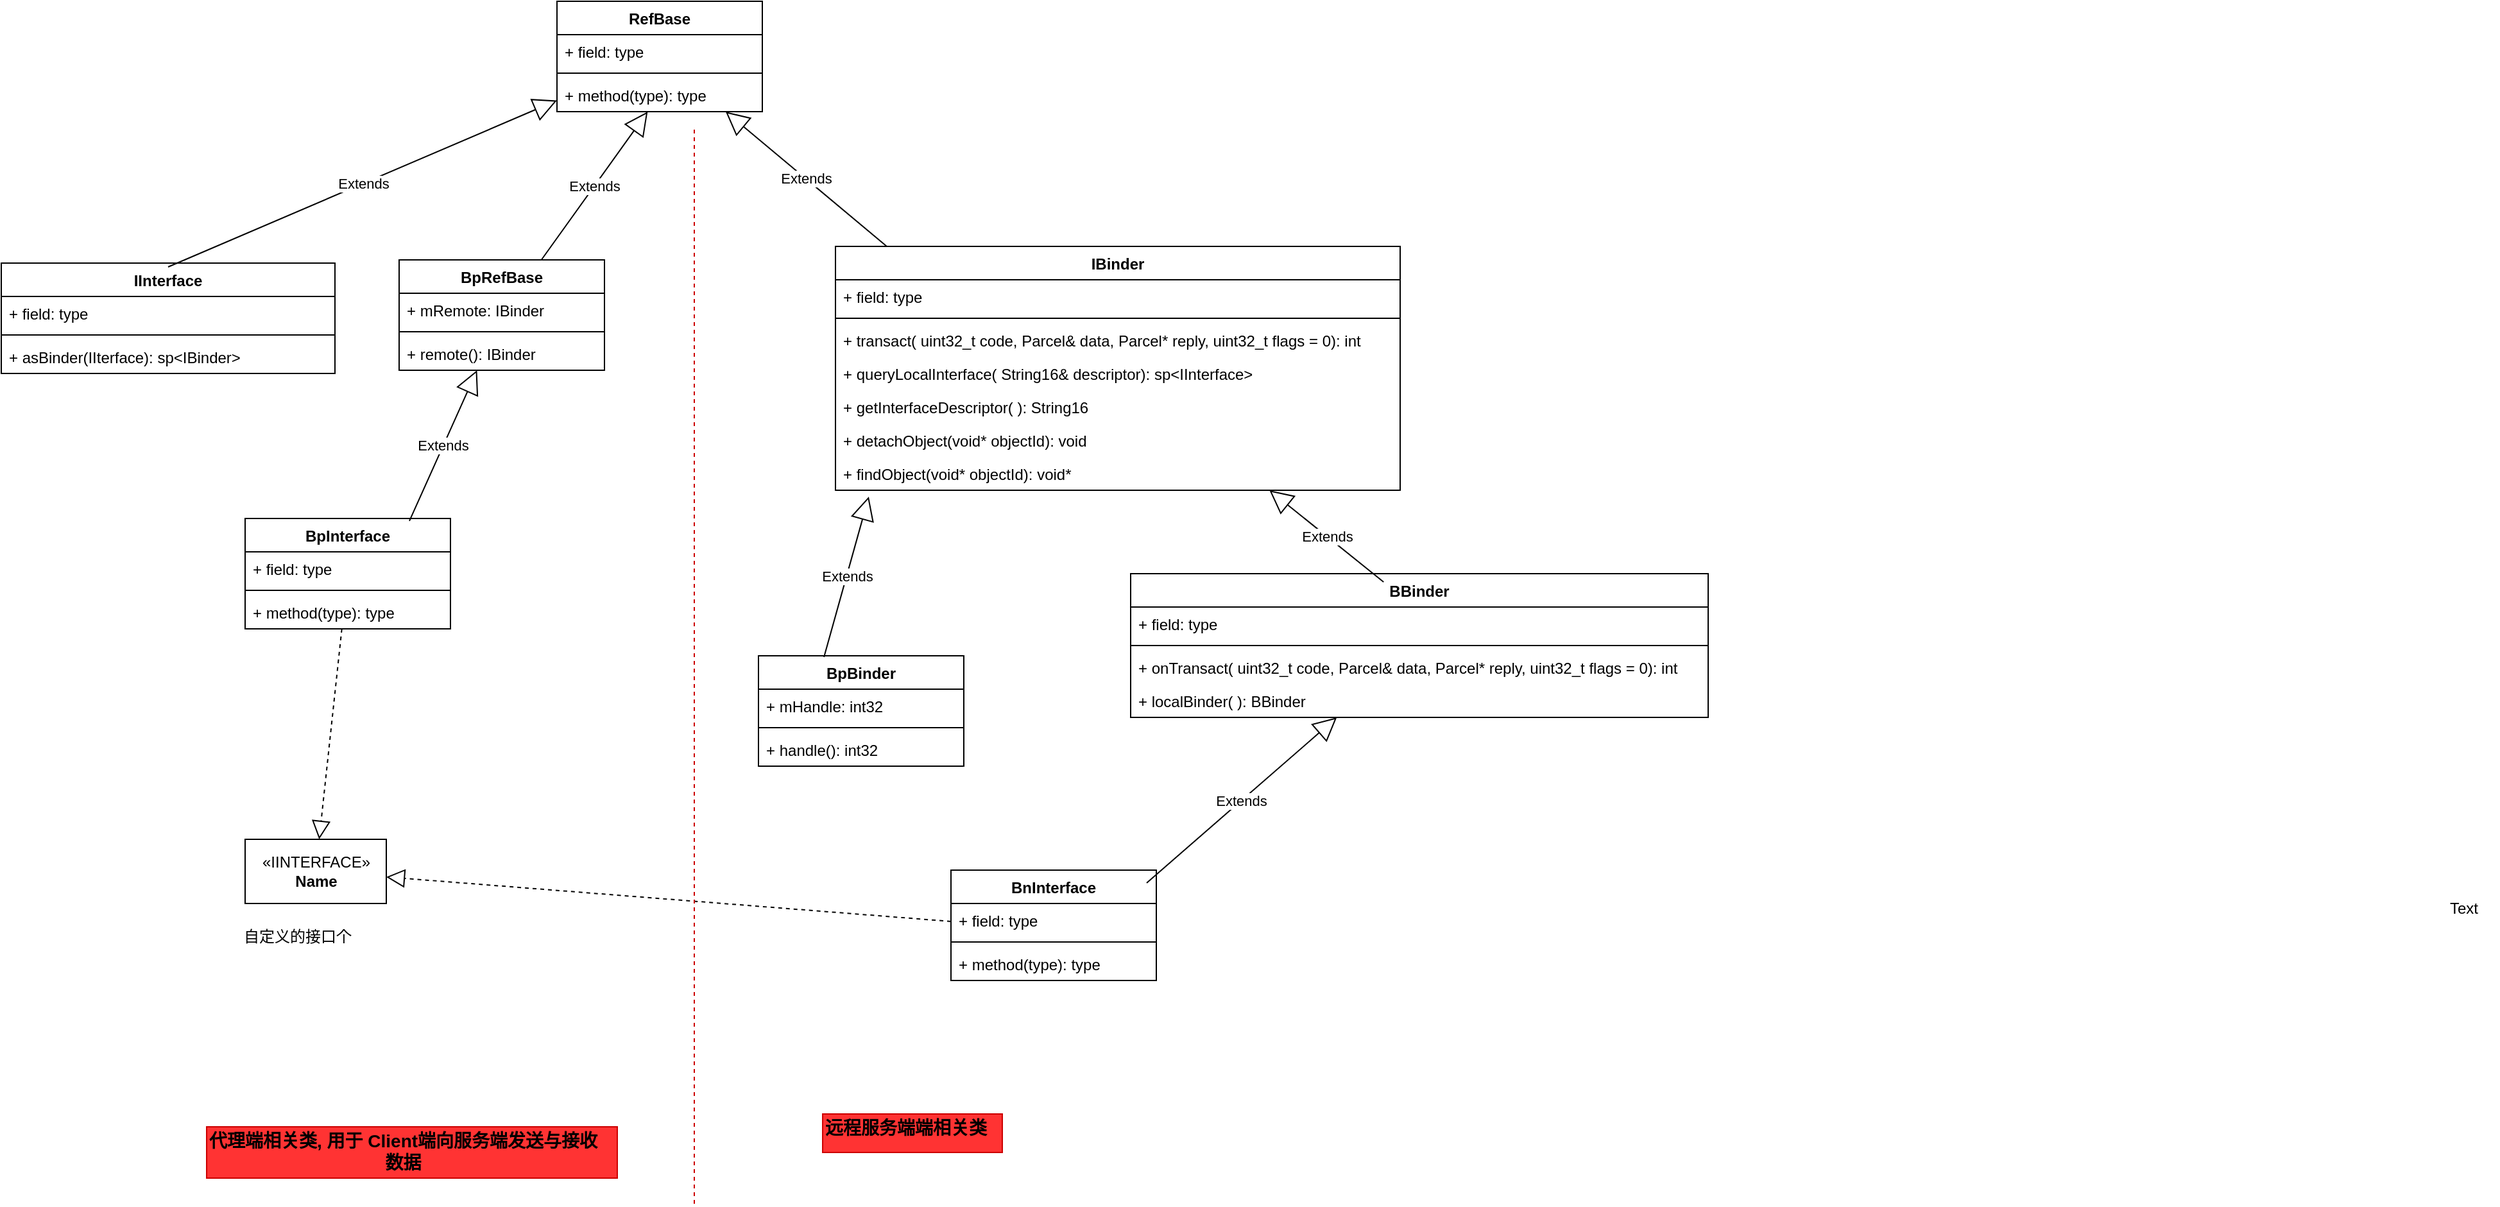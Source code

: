<mxfile version="10.7.7" type="device"><diagram id="rPBXQegUISrj8NRK1aNs" name="Page-1"><mxGraphModel dx="2204" dy="842" grid="1" gridSize="10" guides="1" tooltips="1" connect="1" arrows="1" fold="1" page="1" pageScale="1" pageWidth="827" pageHeight="1169" math="0" shadow="0"><root><mxCell id="0"/><mxCell id="1" parent="0"/><mxCell id="iMvduRRT9I2tHPh65GPL-1" value="RefBase" style="swimlane;fontStyle=1;align=center;verticalAlign=top;childLayout=stackLayout;horizontal=1;startSize=26;horizontalStack=0;resizeParent=1;resizeParentMax=0;resizeLast=0;collapsible=1;marginBottom=0;" vertex="1" parent="1"><mxGeometry x="333" y="123" width="160" height="86" as="geometry"/></mxCell><mxCell id="iMvduRRT9I2tHPh65GPL-2" value="+ field: type" style="text;strokeColor=none;fillColor=none;align=left;verticalAlign=top;spacingLeft=4;spacingRight=4;overflow=hidden;rotatable=0;points=[[0,0.5],[1,0.5]];portConstraint=eastwest;" vertex="1" parent="iMvduRRT9I2tHPh65GPL-1"><mxGeometry y="26" width="160" height="26" as="geometry"/></mxCell><mxCell id="iMvduRRT9I2tHPh65GPL-3" value="" style="line;strokeWidth=1;fillColor=none;align=left;verticalAlign=middle;spacingTop=-1;spacingLeft=3;spacingRight=3;rotatable=0;labelPosition=right;points=[];portConstraint=eastwest;" vertex="1" parent="iMvduRRT9I2tHPh65GPL-1"><mxGeometry y="52" width="160" height="8" as="geometry"/></mxCell><mxCell id="iMvduRRT9I2tHPh65GPL-4" value="+ method(type): type" style="text;strokeColor=none;fillColor=none;align=left;verticalAlign=top;spacingLeft=4;spacingRight=4;overflow=hidden;rotatable=0;points=[[0,0.5],[1,0.5]];portConstraint=eastwest;" vertex="1" parent="iMvduRRT9I2tHPh65GPL-1"><mxGeometry y="60" width="160" height="26" as="geometry"/></mxCell><mxCell id="iMvduRRT9I2tHPh65GPL-5" value="IBinder&#10;&#10;" style="swimlane;fontStyle=1;align=center;verticalAlign=top;childLayout=stackLayout;horizontal=1;startSize=26;horizontalStack=0;resizeParent=1;resizeParentMax=0;resizeLast=0;collapsible=1;marginBottom=0;" vertex="1" parent="1"><mxGeometry x="550" y="314" width="440" height="190" as="geometry"/></mxCell><mxCell id="iMvduRRT9I2tHPh65GPL-36" value="Extends" style="endArrow=block;endSize=16;endFill=0;html=1;" edge="1" parent="iMvduRRT9I2tHPh65GPL-5" target="iMvduRRT9I2tHPh65GPL-1"><mxGeometry width="160" relative="1" as="geometry"><mxPoint x="40" as="sourcePoint"/><mxPoint x="200" as="targetPoint"/></mxGeometry></mxCell><mxCell id="iMvduRRT9I2tHPh65GPL-6" value="+ field: type" style="text;strokeColor=none;fillColor=none;align=left;verticalAlign=top;spacingLeft=4;spacingRight=4;overflow=hidden;rotatable=0;points=[[0,0.5],[1,0.5]];portConstraint=eastwest;" vertex="1" parent="iMvduRRT9I2tHPh65GPL-5"><mxGeometry y="26" width="440" height="26" as="geometry"/></mxCell><mxCell id="iMvduRRT9I2tHPh65GPL-7" value="" style="line;strokeWidth=1;fillColor=none;align=left;verticalAlign=middle;spacingTop=-1;spacingLeft=3;spacingRight=3;rotatable=0;labelPosition=right;points=[];portConstraint=eastwest;" vertex="1" parent="iMvduRRT9I2tHPh65GPL-5"><mxGeometry y="52" width="440" height="8" as="geometry"/></mxCell><mxCell id="iMvduRRT9I2tHPh65GPL-8" value="+ transact(   uint32_t code, Parcel&amp; data, Parcel* reply, uint32_t flags = 0): int" style="text;strokeColor=none;fillColor=none;align=left;verticalAlign=top;spacingLeft=4;spacingRight=4;overflow=hidden;rotatable=0;points=[[0,0.5],[1,0.5]];portConstraint=eastwest;" vertex="1" parent="iMvduRRT9I2tHPh65GPL-5"><mxGeometry y="60" width="440" height="26" as="geometry"/></mxCell><mxCell id="iMvduRRT9I2tHPh65GPL-37" value="+ queryLocalInterface( String16&amp; descriptor): sp&lt;IInterface&gt;&#10;" style="text;strokeColor=none;fillColor=none;align=left;verticalAlign=top;spacingLeft=4;spacingRight=4;overflow=hidden;rotatable=0;points=[[0,0.5],[1,0.5]];portConstraint=eastwest;" vertex="1" parent="iMvduRRT9I2tHPh65GPL-5"><mxGeometry y="86" width="440" height="26" as="geometry"/></mxCell><mxCell id="iMvduRRT9I2tHPh65GPL-38" value="+ getInterfaceDescriptor( ): String16&#10;" style="text;strokeColor=none;fillColor=none;align=left;verticalAlign=top;spacingLeft=4;spacingRight=4;overflow=hidden;rotatable=0;points=[[0,0.5],[1,0.5]];portConstraint=eastwest;" vertex="1" parent="iMvduRRT9I2tHPh65GPL-5"><mxGeometry y="112" width="440" height="26" as="geometry"/></mxCell><mxCell id="iMvduRRT9I2tHPh65GPL-40" value="+ detachObject(void* objectId): void&#10;" style="text;strokeColor=none;fillColor=none;align=left;verticalAlign=top;spacingLeft=4;spacingRight=4;overflow=hidden;rotatable=0;points=[[0,0.5],[1,0.5]];portConstraint=eastwest;" vertex="1" parent="iMvduRRT9I2tHPh65GPL-5"><mxGeometry y="138" width="440" height="26" as="geometry"/></mxCell><mxCell id="iMvduRRT9I2tHPh65GPL-41" value="+ findObject(void* objectId): void*&#10;" style="text;strokeColor=none;fillColor=none;align=left;verticalAlign=top;spacingLeft=4;spacingRight=4;overflow=hidden;rotatable=0;points=[[0,0.5],[1,0.5]];portConstraint=eastwest;" vertex="1" parent="iMvduRRT9I2tHPh65GPL-5"><mxGeometry y="164" width="440" height="26" as="geometry"/></mxCell><mxCell id="iMvduRRT9I2tHPh65GPL-9" value="IInterface" style="swimlane;fontStyle=1;align=center;verticalAlign=top;childLayout=stackLayout;horizontal=1;startSize=26;horizontalStack=0;resizeParent=1;resizeParentMax=0;resizeLast=0;collapsible=1;marginBottom=0;" vertex="1" parent="1"><mxGeometry x="-100" y="327" width="260" height="86" as="geometry"/></mxCell><mxCell id="iMvduRRT9I2tHPh65GPL-42" value="Extends" style="endArrow=block;endSize=16;endFill=0;html=1;" edge="1" parent="iMvduRRT9I2tHPh65GPL-9" target="iMvduRRT9I2tHPh65GPL-1"><mxGeometry width="160" relative="1" as="geometry"><mxPoint x="130" y="3" as="sourcePoint"/><mxPoint x="290" y="3" as="targetPoint"/></mxGeometry></mxCell><mxCell id="iMvduRRT9I2tHPh65GPL-10" value="+ field: type" style="text;strokeColor=none;fillColor=none;align=left;verticalAlign=top;spacingLeft=4;spacingRight=4;overflow=hidden;rotatable=0;points=[[0,0.5],[1,0.5]];portConstraint=eastwest;" vertex="1" parent="iMvduRRT9I2tHPh65GPL-9"><mxGeometry y="26" width="260" height="26" as="geometry"/></mxCell><mxCell id="iMvduRRT9I2tHPh65GPL-11" value="" style="line;strokeWidth=1;fillColor=none;align=left;verticalAlign=middle;spacingTop=-1;spacingLeft=3;spacingRight=3;rotatable=0;labelPosition=right;points=[];portConstraint=eastwest;" vertex="1" parent="iMvduRRT9I2tHPh65GPL-9"><mxGeometry y="52" width="260" height="8" as="geometry"/></mxCell><mxCell id="iMvduRRT9I2tHPh65GPL-12" value="+ asBinder(IIterface): sp&lt;IBinder&gt;" style="text;strokeColor=none;fillColor=none;align=left;verticalAlign=top;spacingLeft=4;spacingRight=4;overflow=hidden;rotatable=0;points=[[0,0.5],[1,0.5]];portConstraint=eastwest;" vertex="1" parent="iMvduRRT9I2tHPh65GPL-9"><mxGeometry y="60" width="260" height="26" as="geometry"/></mxCell><mxCell id="iMvduRRT9I2tHPh65GPL-13" value="BBinder" style="swimlane;fontStyle=1;align=center;verticalAlign=top;childLayout=stackLayout;horizontal=1;startSize=26;horizontalStack=0;resizeParent=1;resizeParentMax=0;resizeLast=0;collapsible=1;marginBottom=0;" vertex="1" parent="1"><mxGeometry x="780" y="569" width="450" height="112" as="geometry"/></mxCell><mxCell id="iMvduRRT9I2tHPh65GPL-14" value="+ field: type" style="text;strokeColor=none;fillColor=none;align=left;verticalAlign=top;spacingLeft=4;spacingRight=4;overflow=hidden;rotatable=0;points=[[0,0.5],[1,0.5]];portConstraint=eastwest;" vertex="1" parent="iMvduRRT9I2tHPh65GPL-13"><mxGeometry y="26" width="450" height="26" as="geometry"/></mxCell><mxCell id="iMvduRRT9I2tHPh65GPL-15" value="" style="line;strokeWidth=1;fillColor=none;align=left;verticalAlign=middle;spacingTop=-1;spacingLeft=3;spacingRight=3;rotatable=0;labelPosition=right;points=[];portConstraint=eastwest;" vertex="1" parent="iMvduRRT9I2tHPh65GPL-13"><mxGeometry y="52" width="450" height="8" as="geometry"/></mxCell><mxCell id="iMvduRRT9I2tHPh65GPL-16" value="+ onTransact( uint32_t code, Parcel&amp; data, Parcel* reply, uint32_t flags = 0): int" style="text;strokeColor=none;fillColor=none;align=left;verticalAlign=top;spacingLeft=4;spacingRight=4;overflow=hidden;rotatable=0;points=[[0,0.5],[1,0.5]];portConstraint=eastwest;" vertex="1" parent="iMvduRRT9I2tHPh65GPL-13"><mxGeometry y="60" width="450" height="26" as="geometry"/></mxCell><mxCell id="iMvduRRT9I2tHPh65GPL-39" value="+ localBinder( ): BBinder&#10;" style="text;strokeColor=none;fillColor=none;align=left;verticalAlign=top;spacingLeft=4;spacingRight=4;overflow=hidden;rotatable=0;points=[[0,0.5],[1,0.5]];portConstraint=eastwest;" vertex="1" parent="iMvduRRT9I2tHPh65GPL-13"><mxGeometry y="86" width="450" height="26" as="geometry"/></mxCell><mxCell id="iMvduRRT9I2tHPh65GPL-17" value="BpBinder" style="swimlane;fontStyle=1;align=center;verticalAlign=top;childLayout=stackLayout;horizontal=1;startSize=26;horizontalStack=0;resizeParent=1;resizeParentMax=0;resizeLast=0;collapsible=1;marginBottom=0;" vertex="1" parent="1"><mxGeometry x="490" y="633" width="160" height="86" as="geometry"/></mxCell><mxCell id="iMvduRRT9I2tHPh65GPL-18" value="+ mHandle: int32&#10;" style="text;strokeColor=none;fillColor=none;align=left;verticalAlign=top;spacingLeft=4;spacingRight=4;overflow=hidden;rotatable=0;points=[[0,0.5],[1,0.5]];portConstraint=eastwest;" vertex="1" parent="iMvduRRT9I2tHPh65GPL-17"><mxGeometry y="26" width="160" height="26" as="geometry"/></mxCell><mxCell id="iMvduRRT9I2tHPh65GPL-19" value="" style="line;strokeWidth=1;fillColor=none;align=left;verticalAlign=middle;spacingTop=-1;spacingLeft=3;spacingRight=3;rotatable=0;labelPosition=right;points=[];portConstraint=eastwest;" vertex="1" parent="iMvduRRT9I2tHPh65GPL-17"><mxGeometry y="52" width="160" height="8" as="geometry"/></mxCell><mxCell id="iMvduRRT9I2tHPh65GPL-20" value="+ handle(): int32&#10;" style="text;strokeColor=none;fillColor=none;align=left;verticalAlign=top;spacingLeft=4;spacingRight=4;overflow=hidden;rotatable=0;points=[[0,0.5],[1,0.5]];portConstraint=eastwest;" vertex="1" parent="iMvduRRT9I2tHPh65GPL-17"><mxGeometry y="60" width="160" height="26" as="geometry"/></mxCell><mxCell id="iMvduRRT9I2tHPh65GPL-21" value="BpInterface" style="swimlane;fontStyle=1;align=center;verticalAlign=top;childLayout=stackLayout;horizontal=1;startSize=26;horizontalStack=0;resizeParent=1;resizeParentMax=0;resizeLast=0;collapsible=1;marginBottom=0;" vertex="1" parent="1"><mxGeometry x="90" y="526" width="160" height="86" as="geometry"/></mxCell><mxCell id="iMvduRRT9I2tHPh65GPL-22" value="+ field: type" style="text;strokeColor=none;fillColor=none;align=left;verticalAlign=top;spacingLeft=4;spacingRight=4;overflow=hidden;rotatable=0;points=[[0,0.5],[1,0.5]];portConstraint=eastwest;" vertex="1" parent="iMvduRRT9I2tHPh65GPL-21"><mxGeometry y="26" width="160" height="26" as="geometry"/></mxCell><mxCell id="iMvduRRT9I2tHPh65GPL-23" value="" style="line;strokeWidth=1;fillColor=none;align=left;verticalAlign=middle;spacingTop=-1;spacingLeft=3;spacingRight=3;rotatable=0;labelPosition=right;points=[];portConstraint=eastwest;" vertex="1" parent="iMvduRRT9I2tHPh65GPL-21"><mxGeometry y="52" width="160" height="8" as="geometry"/></mxCell><mxCell id="iMvduRRT9I2tHPh65GPL-24" value="+ method(type): type" style="text;strokeColor=none;fillColor=none;align=left;verticalAlign=top;spacingLeft=4;spacingRight=4;overflow=hidden;rotatable=0;points=[[0,0.5],[1,0.5]];portConstraint=eastwest;" vertex="1" parent="iMvduRRT9I2tHPh65GPL-21"><mxGeometry y="60" width="160" height="26" as="geometry"/></mxCell><mxCell id="iMvduRRT9I2tHPh65GPL-25" value="BnInterface" style="swimlane;fontStyle=1;align=center;verticalAlign=top;childLayout=stackLayout;horizontal=1;startSize=26;horizontalStack=0;resizeParent=1;resizeParentMax=0;resizeLast=0;collapsible=1;marginBottom=0;" vertex="1" parent="1"><mxGeometry x="640" y="800" width="160" height="86" as="geometry"/></mxCell><mxCell id="iMvduRRT9I2tHPh65GPL-44" value="Extends" style="endArrow=block;endSize=16;endFill=0;html=1;" edge="1" parent="iMvduRRT9I2tHPh65GPL-25" target="iMvduRRT9I2tHPh65GPL-13"><mxGeometry width="160" relative="1" as="geometry"><mxPoint x="152.5" y="10" as="sourcePoint"/><mxPoint x="312.5" y="10" as="targetPoint"/></mxGeometry></mxCell><mxCell id="iMvduRRT9I2tHPh65GPL-26" value="+ field: type" style="text;strokeColor=none;fillColor=none;align=left;verticalAlign=top;spacingLeft=4;spacingRight=4;overflow=hidden;rotatable=0;points=[[0,0.5],[1,0.5]];portConstraint=eastwest;" vertex="1" parent="iMvduRRT9I2tHPh65GPL-25"><mxGeometry y="26" width="160" height="26" as="geometry"/></mxCell><mxCell id="iMvduRRT9I2tHPh65GPL-48" value="" style="endArrow=block;dashed=1;endFill=0;endSize=12;html=1;" edge="1" parent="iMvduRRT9I2tHPh65GPL-25" target="iMvduRRT9I2tHPh65GPL-46"><mxGeometry width="160" relative="1" as="geometry"><mxPoint y="40" as="sourcePoint"/><mxPoint x="160" y="40" as="targetPoint"/></mxGeometry></mxCell><mxCell id="iMvduRRT9I2tHPh65GPL-27" value="" style="line;strokeWidth=1;fillColor=none;align=left;verticalAlign=middle;spacingTop=-1;spacingLeft=3;spacingRight=3;rotatable=0;labelPosition=right;points=[];portConstraint=eastwest;" vertex="1" parent="iMvduRRT9I2tHPh65GPL-25"><mxGeometry y="52" width="160" height="8" as="geometry"/></mxCell><mxCell id="iMvduRRT9I2tHPh65GPL-28" value="+ method(type): type" style="text;strokeColor=none;fillColor=none;align=left;verticalAlign=top;spacingLeft=4;spacingRight=4;overflow=hidden;rotatable=0;points=[[0,0.5],[1,0.5]];portConstraint=eastwest;" vertex="1" parent="iMvduRRT9I2tHPh65GPL-25"><mxGeometry y="60" width="160" height="26" as="geometry"/></mxCell><mxCell id="iMvduRRT9I2tHPh65GPL-29" value="BpRefBase" style="swimlane;fontStyle=1;align=center;verticalAlign=top;childLayout=stackLayout;horizontal=1;startSize=26;horizontalStack=0;resizeParent=1;resizeParentMax=0;resizeLast=0;collapsible=1;marginBottom=0;" vertex="1" parent="1"><mxGeometry x="210" y="324.5" width="160" height="86" as="geometry"/></mxCell><mxCell id="iMvduRRT9I2tHPh65GPL-30" value="+ mRemote: IBinder&#10;" style="text;strokeColor=none;fillColor=none;align=left;verticalAlign=top;spacingLeft=4;spacingRight=4;overflow=hidden;rotatable=0;points=[[0,0.5],[1,0.5]];portConstraint=eastwest;" vertex="1" parent="iMvduRRT9I2tHPh65GPL-29"><mxGeometry y="26" width="160" height="26" as="geometry"/></mxCell><mxCell id="iMvduRRT9I2tHPh65GPL-31" value="" style="line;strokeWidth=1;fillColor=none;align=left;verticalAlign=middle;spacingTop=-1;spacingLeft=3;spacingRight=3;rotatable=0;labelPosition=right;points=[];portConstraint=eastwest;" vertex="1" parent="iMvduRRT9I2tHPh65GPL-29"><mxGeometry y="52" width="160" height="8" as="geometry"/></mxCell><mxCell id="iMvduRRT9I2tHPh65GPL-32" value="+ remote(): IBinder&#10;" style="text;strokeColor=none;fillColor=none;align=left;verticalAlign=top;spacingLeft=4;spacingRight=4;overflow=hidden;rotatable=0;points=[[0,0.5],[1,0.5]];portConstraint=eastwest;" vertex="1" parent="iMvduRRT9I2tHPh65GPL-29"><mxGeometry y="60" width="160" height="26" as="geometry"/></mxCell><mxCell id="iMvduRRT9I2tHPh65GPL-33" value="Extends" style="endArrow=block;endSize=16;endFill=0;html=1;" edge="1" parent="1" source="iMvduRRT9I2tHPh65GPL-29" target="iMvduRRT9I2tHPh65GPL-4"><mxGeometry width="160" relative="1" as="geometry"><mxPoint x="300" y="320" as="sourcePoint"/><mxPoint x="460" y="320" as="targetPoint"/></mxGeometry></mxCell><mxCell id="iMvduRRT9I2tHPh65GPL-34" value="Extends" style="endArrow=block;endSize=16;endFill=0;html=1;exitX=0.438;exitY=0.058;exitDx=0;exitDy=0;exitPerimeter=0;" edge="1" parent="1" source="iMvduRRT9I2tHPh65GPL-13" target="iMvduRRT9I2tHPh65GPL-5"><mxGeometry width="160" relative="1" as="geometry"><mxPoint x="700" y="500" as="sourcePoint"/><mxPoint x="860" y="510" as="targetPoint"/></mxGeometry></mxCell><mxCell id="iMvduRRT9I2tHPh65GPL-35" value="Extends" style="endArrow=block;endSize=16;endFill=0;html=1;exitX=0.319;exitY=0.012;exitDx=0;exitDy=0;exitPerimeter=0;entryX=0.059;entryY=1.192;entryDx=0;entryDy=0;entryPerimeter=0;" edge="1" parent="1" source="iMvduRRT9I2tHPh65GPL-17" target="iMvduRRT9I2tHPh65GPL-41"><mxGeometry width="160" relative="1" as="geometry"><mxPoint x="385" y="550" as="sourcePoint"/><mxPoint x="545" y="550" as="targetPoint"/></mxGeometry></mxCell><mxCell id="iMvduRRT9I2tHPh65GPL-45" value="Extends" style="endArrow=block;endSize=16;endFill=0;html=1;exitX=0.8;exitY=0.023;exitDx=0;exitDy=0;exitPerimeter=0;" edge="1" parent="1" source="iMvduRRT9I2tHPh65GPL-21" target="iMvduRRT9I2tHPh65GPL-29"><mxGeometry width="160" relative="1" as="geometry"><mxPoint x="210" y="530" as="sourcePoint"/><mxPoint x="370" y="530" as="targetPoint"/></mxGeometry></mxCell><mxCell id="iMvduRRT9I2tHPh65GPL-46" value="«IINTERFACE»&lt;br&gt;&lt;b&gt;Name&lt;/b&gt;" style="html=1;" vertex="1" parent="1"><mxGeometry x="90" y="776" width="110" height="50" as="geometry"/></mxCell><mxCell id="iMvduRRT9I2tHPh65GPL-47" value="" style="endArrow=block;dashed=1;endFill=0;endSize=12;html=1;" edge="1" parent="1" source="iMvduRRT9I2tHPh65GPL-21" target="iMvduRRT9I2tHPh65GPL-46"><mxGeometry width="160" relative="1" as="geometry"><mxPoint x="380" y="690" as="sourcePoint"/><mxPoint x="540" y="690" as="targetPoint"/></mxGeometry></mxCell><mxCell id="iMvduRRT9I2tHPh65GPL-49" value="自定义的接口个&lt;br&gt;&lt;br&gt;" style="text;html=1;resizable=0;points=[];autosize=1;align=left;verticalAlign=top;spacingTop=-4;" vertex="1" parent="1"><mxGeometry x="87" y="842" width="100" height="30" as="geometry"/></mxCell><mxCell id="iMvduRRT9I2tHPh65GPL-51" value="" style="endArrow=none;dashed=1;html=1;strokeColor=#CC0000;" edge="1" parent="1"><mxGeometry width="50" height="50" relative="1" as="geometry"><mxPoint x="440" y="1060" as="sourcePoint"/><mxPoint x="440" y="220" as="targetPoint"/></mxGeometry></mxCell><mxCell id="iMvduRRT9I2tHPh65GPL-52" value="&lt;div style=&quot;text-align: center&quot;&gt;&lt;b style=&quot;font-size: 14px&quot;&gt;代理端相关类, 用于 Client端向服务端发送与接收&lt;/b&gt;&lt;/div&gt;&lt;font style=&quot;font-size: 14px&quot;&gt;&lt;div style=&quot;text-align: center&quot;&gt;&lt;b&gt;数据&lt;/b&gt;&lt;/div&gt;&lt;/font&gt;&lt;div style=&quot;text-align: center&quot;&gt;&lt;br&gt;&lt;/div&gt;" style="text;html=1;resizable=0;points=[];autosize=1;align=left;verticalAlign=top;spacingTop=-4;strokeColor=#CC0000;fillColor=#FF3333;" vertex="1" parent="1"><mxGeometry x="60" y="1000" width="320" height="40" as="geometry"/></mxCell><mxCell id="iMvduRRT9I2tHPh65GPL-53" value="&lt;div style=&quot;text-align: center&quot;&gt;&lt;b style=&quot;font-size: 14px&quot;&gt;远程服务端端相关类&lt;/b&gt;&lt;/div&gt;&lt;div style=&quot;text-align: center&quot;&gt;&lt;br&gt;&lt;/div&gt;" style="text;html=1;resizable=0;points=[];autosize=1;align=left;verticalAlign=top;spacingTop=-4;strokeColor=#CC0000;fillColor=#FF3333;" vertex="1" parent="1"><mxGeometry x="540" y="990" width="140" height="30" as="geometry"/></mxCell><mxCell id="iMvduRRT9I2tHPh65GPL-54" value="Text" style="text;html=1;resizable=0;points=[];autosize=1;align=left;verticalAlign=top;spacingTop=-4;" vertex="1" parent="1"><mxGeometry x="1806" y="820" width="40" height="20" as="geometry"/></mxCell></root></mxGraphModel></diagram></mxfile>